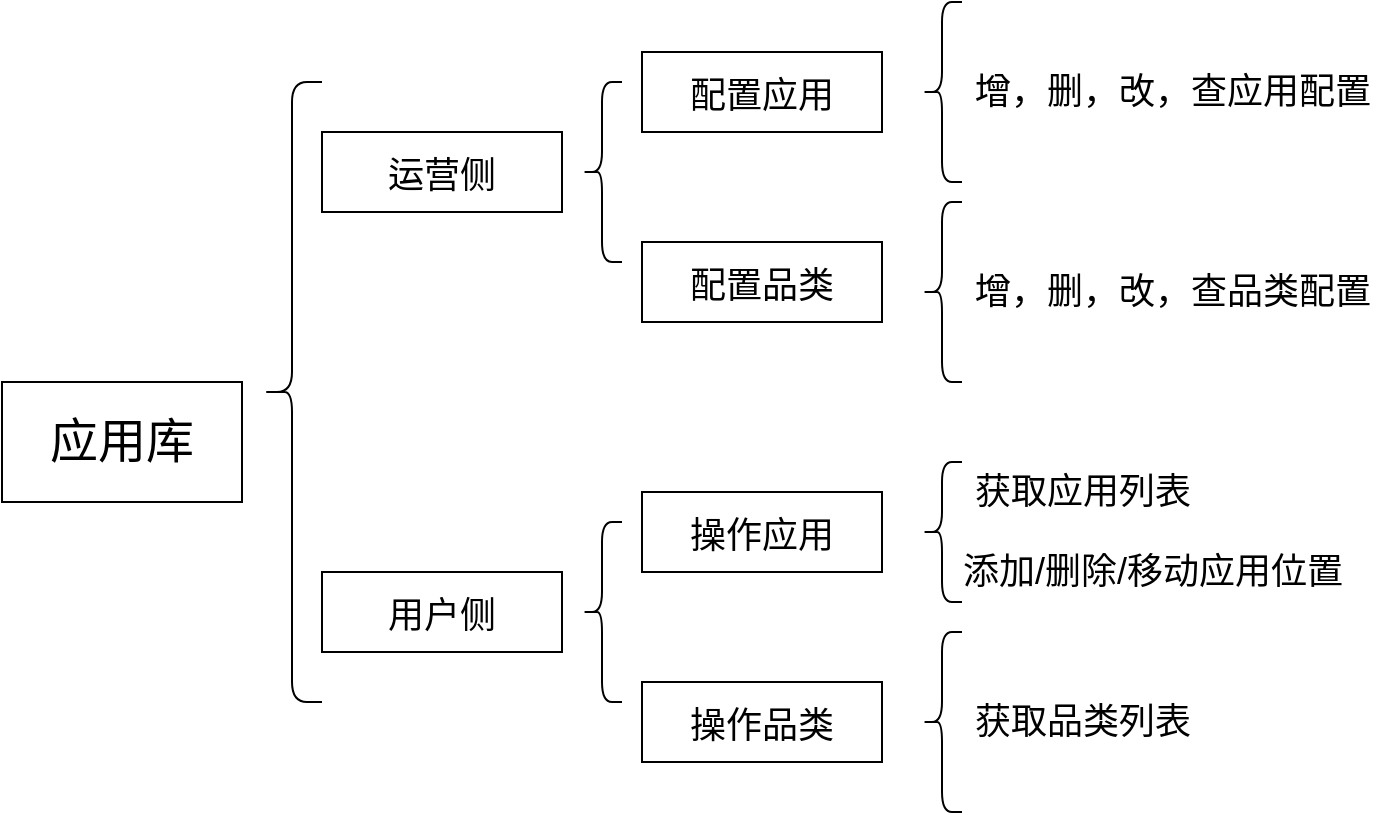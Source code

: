 <mxfile version="15.6.8" type="github">
  <diagram id="RG3E-sD3YlX8yqjdBj83" name="Page-1">
    <mxGraphModel dx="1248" dy="626" grid="1" gridSize="10" guides="1" tooltips="1" connect="1" arrows="1" fold="1" page="1" pageScale="1" pageWidth="827" pageHeight="1169" math="0" shadow="0">
      <root>
        <mxCell id="0" />
        <mxCell id="1" parent="0" />
        <mxCell id="WJBTTtc7m-tYKizkTeWN-1" value="&lt;font style=&quot;font-size: 24px&quot;&gt;应用库&lt;/font&gt;" style="rounded=0;whiteSpace=wrap;html=1;" vertex="1" parent="1">
          <mxGeometry x="40" y="260" width="120" height="60" as="geometry" />
        </mxCell>
        <mxCell id="WJBTTtc7m-tYKizkTeWN-2" value="" style="shape=curlyBracket;whiteSpace=wrap;html=1;rounded=1;fontSize=24;" vertex="1" parent="1">
          <mxGeometry x="170" y="110" width="30" height="310" as="geometry" />
        </mxCell>
        <mxCell id="WJBTTtc7m-tYKizkTeWN-3" value="&lt;font style=&quot;font-size: 18px&quot;&gt;配置应用&lt;/font&gt;" style="rounded=0;whiteSpace=wrap;html=1;fontSize=24;" vertex="1" parent="1">
          <mxGeometry x="360" y="95" width="120" height="40" as="geometry" />
        </mxCell>
        <mxCell id="WJBTTtc7m-tYKizkTeWN-4" value="&lt;font style=&quot;font-size: 18px&quot;&gt;操作应用&lt;/font&gt;" style="rounded=0;whiteSpace=wrap;html=1;fontSize=24;" vertex="1" parent="1">
          <mxGeometry x="360" y="315" width="120" height="40" as="geometry" />
        </mxCell>
        <mxCell id="WJBTTtc7m-tYKizkTeWN-5" value="&lt;font style=&quot;font-size: 18px&quot;&gt;配置品类&lt;/font&gt;" style="rounded=0;whiteSpace=wrap;html=1;fontSize=24;" vertex="1" parent="1">
          <mxGeometry x="360" y="190" width="120" height="40" as="geometry" />
        </mxCell>
        <mxCell id="WJBTTtc7m-tYKizkTeWN-6" value="&lt;font style=&quot;font-size: 18px&quot;&gt;操作品类&lt;/font&gt;" style="rounded=0;whiteSpace=wrap;html=1;fontSize=24;" vertex="1" parent="1">
          <mxGeometry x="360" y="410" width="120" height="40" as="geometry" />
        </mxCell>
        <mxCell id="WJBTTtc7m-tYKizkTeWN-7" value="" style="shape=curlyBracket;whiteSpace=wrap;html=1;rounded=1;fontSize=18;" vertex="1" parent="1">
          <mxGeometry x="500" y="70" width="20" height="90" as="geometry" />
        </mxCell>
        <mxCell id="WJBTTtc7m-tYKizkTeWN-8" value="增，删，改，查应用配置" style="text;html=1;align=center;verticalAlign=middle;resizable=0;points=[];autosize=1;strokeColor=none;fillColor=none;fontSize=18;" vertex="1" parent="1">
          <mxGeometry x="520" y="100" width="210" height="30" as="geometry" />
        </mxCell>
        <mxCell id="WJBTTtc7m-tYKizkTeWN-9" value="" style="shape=curlyBracket;whiteSpace=wrap;html=1;rounded=1;fontSize=18;" vertex="1" parent="1">
          <mxGeometry x="500" y="300" width="20" height="70" as="geometry" />
        </mxCell>
        <mxCell id="WJBTTtc7m-tYKizkTeWN-10" value="获取应用列表" style="text;html=1;align=center;verticalAlign=middle;resizable=0;points=[];autosize=1;strokeColor=none;fillColor=none;fontSize=18;" vertex="1" parent="1">
          <mxGeometry x="520" y="300" width="120" height="30" as="geometry" />
        </mxCell>
        <mxCell id="WJBTTtc7m-tYKizkTeWN-11" value="添加/删除/移动应用位置" style="text;html=1;align=center;verticalAlign=middle;resizable=0;points=[];autosize=1;strokeColor=none;fillColor=none;fontSize=18;" vertex="1" parent="1">
          <mxGeometry x="510" y="340" width="210" height="30" as="geometry" />
        </mxCell>
        <mxCell id="WJBTTtc7m-tYKizkTeWN-12" value="" style="shape=curlyBracket;whiteSpace=wrap;html=1;rounded=1;fontSize=18;" vertex="1" parent="1">
          <mxGeometry x="500" y="170" width="20" height="90" as="geometry" />
        </mxCell>
        <mxCell id="WJBTTtc7m-tYKizkTeWN-13" value="增，删，改，查品类配置" style="text;html=1;align=center;verticalAlign=middle;resizable=0;points=[];autosize=1;strokeColor=none;fillColor=none;fontSize=18;" vertex="1" parent="1">
          <mxGeometry x="520" y="200" width="210" height="30" as="geometry" />
        </mxCell>
        <mxCell id="WJBTTtc7m-tYKizkTeWN-15" value="" style="shape=curlyBracket;whiteSpace=wrap;html=1;rounded=1;fontSize=18;" vertex="1" parent="1">
          <mxGeometry x="500" y="385" width="20" height="90" as="geometry" />
        </mxCell>
        <mxCell id="WJBTTtc7m-tYKizkTeWN-16" value="获取&lt;span&gt;品类&lt;/span&gt;列表" style="text;html=1;align=center;verticalAlign=middle;resizable=0;points=[];autosize=1;strokeColor=none;fillColor=none;fontSize=18;" vertex="1" parent="1">
          <mxGeometry x="520" y="415" width="120" height="30" as="geometry" />
        </mxCell>
        <mxCell id="WJBTTtc7m-tYKizkTeWN-18" value="&lt;font style=&quot;font-size: 18px&quot;&gt;运营侧&lt;/font&gt;" style="rounded=0;whiteSpace=wrap;html=1;fontSize=24;" vertex="1" parent="1">
          <mxGeometry x="200" y="135" width="120" height="40" as="geometry" />
        </mxCell>
        <mxCell id="WJBTTtc7m-tYKizkTeWN-19" value="&lt;font style=&quot;font-size: 18px&quot;&gt;用户侧&lt;/font&gt;" style="rounded=0;whiteSpace=wrap;html=1;fontSize=24;" vertex="1" parent="1">
          <mxGeometry x="200" y="355" width="120" height="40" as="geometry" />
        </mxCell>
        <mxCell id="WJBTTtc7m-tYKizkTeWN-20" value="" style="shape=curlyBracket;whiteSpace=wrap;html=1;rounded=1;fontSize=18;" vertex="1" parent="1">
          <mxGeometry x="330" y="110" width="20" height="90" as="geometry" />
        </mxCell>
        <mxCell id="WJBTTtc7m-tYKizkTeWN-21" value="" style="shape=curlyBracket;whiteSpace=wrap;html=1;rounded=1;fontSize=18;" vertex="1" parent="1">
          <mxGeometry x="330" y="330" width="20" height="90" as="geometry" />
        </mxCell>
      </root>
    </mxGraphModel>
  </diagram>
</mxfile>
